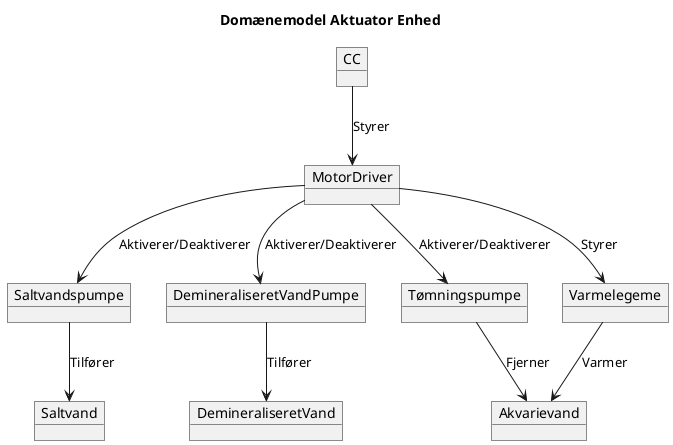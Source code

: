 @startuml
title Domænemodel Aktuator Enhed

object CC

object Saltvandspumpe
object DemineraliseretVandPumpe
object Tømningspumpe
object Varmelegeme
object MotorDriver

object Akvarievand
object DemineraliseretVand
object Saltvand

CC --> MotorDriver : Styrer

MotorDriver --> DemineraliseretVandPumpe : Aktiverer/Deaktiverer
MotorDriver --> Tømningspumpe : Aktiverer/Deaktiverer
MotorDriver --> Saltvandspumpe : Aktiverer/Deaktiverer
MotorDriver --> Varmelegeme : Styrer

DemineraliseretVandPumpe --> DemineraliseretVand : Tilfører
Saltvandspumpe --> Saltvand : Tilfører
Tømningspumpe --> Akvarievand : Fjerner
Varmelegeme --> Akvarievand : Varmer

@enduml
